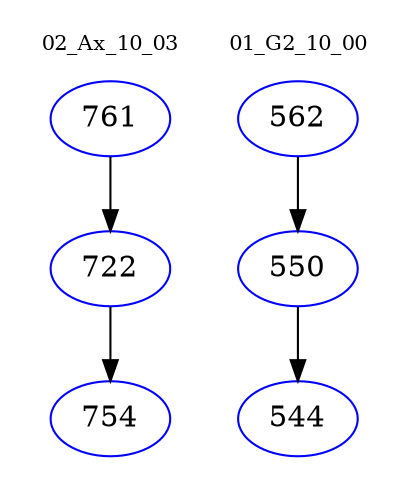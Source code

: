 digraph{
subgraph cluster_0 {
color = white
label = "02_Ax_10_03";
fontsize=10;
T0_761 [label="761", color="blue"]
T0_761 -> T0_722 [color="black"]
T0_722 [label="722", color="blue"]
T0_722 -> T0_754 [color="black"]
T0_754 [label="754", color="blue"]
}
subgraph cluster_1 {
color = white
label = "01_G2_10_00";
fontsize=10;
T1_562 [label="562", color="blue"]
T1_562 -> T1_550 [color="black"]
T1_550 [label="550", color="blue"]
T1_550 -> T1_544 [color="black"]
T1_544 [label="544", color="blue"]
}
}
